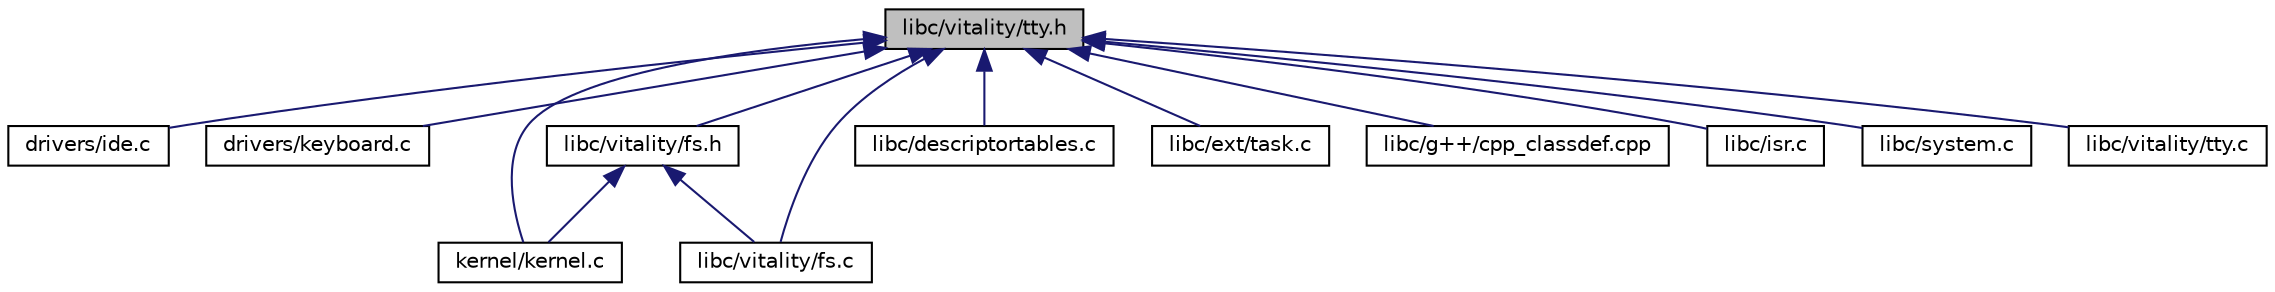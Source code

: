 digraph "libc/vitality/tty.h"
{
  edge [fontname="Helvetica",fontsize="10",labelfontname="Helvetica",labelfontsize="10"];
  node [fontname="Helvetica",fontsize="10",shape=record];
  Node1 [label="libc/vitality/tty.h",height=0.2,width=0.4,color="black", fillcolor="grey75", style="filled", fontcolor="black"];
  Node1 -> Node2 [dir="back",color="midnightblue",fontsize="10",style="solid",fontname="Helvetica"];
  Node2 [label="drivers/ide.c",height=0.2,width=0.4,color="black", fillcolor="white", style="filled",URL="$a00032.html"];
  Node1 -> Node3 [dir="back",color="midnightblue",fontsize="10",style="solid",fontname="Helvetica"];
  Node3 [label="drivers/keyboard.c",height=0.2,width=0.4,color="black", fillcolor="white", style="filled",URL="$a00038.html"];
  Node1 -> Node4 [dir="back",color="midnightblue",fontsize="10",style="solid",fontname="Helvetica"];
  Node4 [label="kernel/kernel.c",height=0.2,width=0.4,color="black", fillcolor="white", style="filled",URL="$a00056.html"];
  Node1 -> Node5 [dir="back",color="midnightblue",fontsize="10",style="solid",fontname="Helvetica"];
  Node5 [label="libc/vitality/fs.h",height=0.2,width=0.4,color="black", fillcolor="white", style="filled",URL="$a00137.html"];
  Node5 -> Node4 [dir="back",color="midnightblue",fontsize="10",style="solid",fontname="Helvetica"];
  Node5 -> Node6 [dir="back",color="midnightblue",fontsize="10",style="solid",fontname="Helvetica"];
  Node6 [label="libc/vitality/fs.c",height=0.2,width=0.4,color="black", fillcolor="white", style="filled",URL="$a00134.html"];
  Node1 -> Node7 [dir="back",color="midnightblue",fontsize="10",style="solid",fontname="Helvetica"];
  Node7 [label="libc/descriptortables.c",height=0.2,width=0.4,color="black", fillcolor="white", style="filled",URL="$a00059.html"];
  Node1 -> Node8 [dir="back",color="midnightblue",fontsize="10",style="solid",fontname="Helvetica"];
  Node8 [label="libc/ext/task.c",height=0.2,width=0.4,color="black", fillcolor="white", style="filled",URL="$a00077.html"];
  Node1 -> Node9 [dir="back",color="midnightblue",fontsize="10",style="solid",fontname="Helvetica"];
  Node9 [label="libc/g++/cpp_classdef.cpp",height=0.2,width=0.4,color="black", fillcolor="white", style="filled",URL="$a00083.html"];
  Node1 -> Node10 [dir="back",color="midnightblue",fontsize="10",style="solid",fontname="Helvetica"];
  Node10 [label="libc/isr.c",height=0.2,width=0.4,color="black", fillcolor="white", style="filled",URL="$a00101.html"];
  Node1 -> Node11 [dir="back",color="midnightblue",fontsize="10",style="solid",fontname="Helvetica"];
  Node11 [label="libc/system.c",height=0.2,width=0.4,color="black", fillcolor="white", style="filled",URL="$a00119.html"];
  Node1 -> Node6 [dir="back",color="midnightblue",fontsize="10",style="solid",fontname="Helvetica"];
  Node1 -> Node12 [dir="back",color="midnightblue",fontsize="10",style="solid",fontname="Helvetica"];
  Node12 [label="libc/vitality/tty.c",height=0.2,width=0.4,color="black", fillcolor="white", style="filled",URL="$a00149.html"];
}
